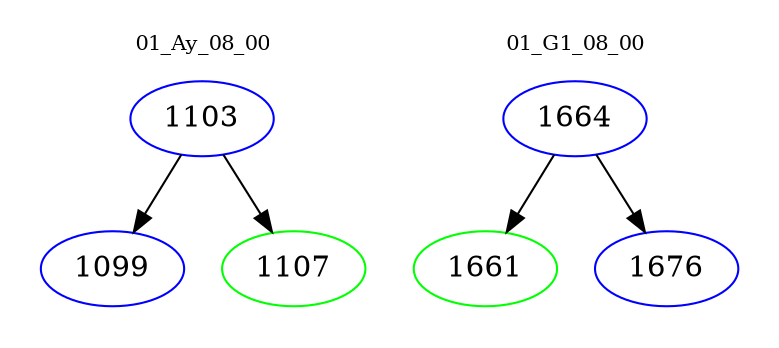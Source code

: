 digraph{
subgraph cluster_0 {
color = white
label = "01_Ay_08_00";
fontsize=10;
T0_1103 [label="1103", color="blue"]
T0_1103 -> T0_1099 [color="black"]
T0_1099 [label="1099", color="blue"]
T0_1103 -> T0_1107 [color="black"]
T0_1107 [label="1107", color="green"]
}
subgraph cluster_1 {
color = white
label = "01_G1_08_00";
fontsize=10;
T1_1664 [label="1664", color="blue"]
T1_1664 -> T1_1661 [color="black"]
T1_1661 [label="1661", color="green"]
T1_1664 -> T1_1676 [color="black"]
T1_1676 [label="1676", color="blue"]
}
}
